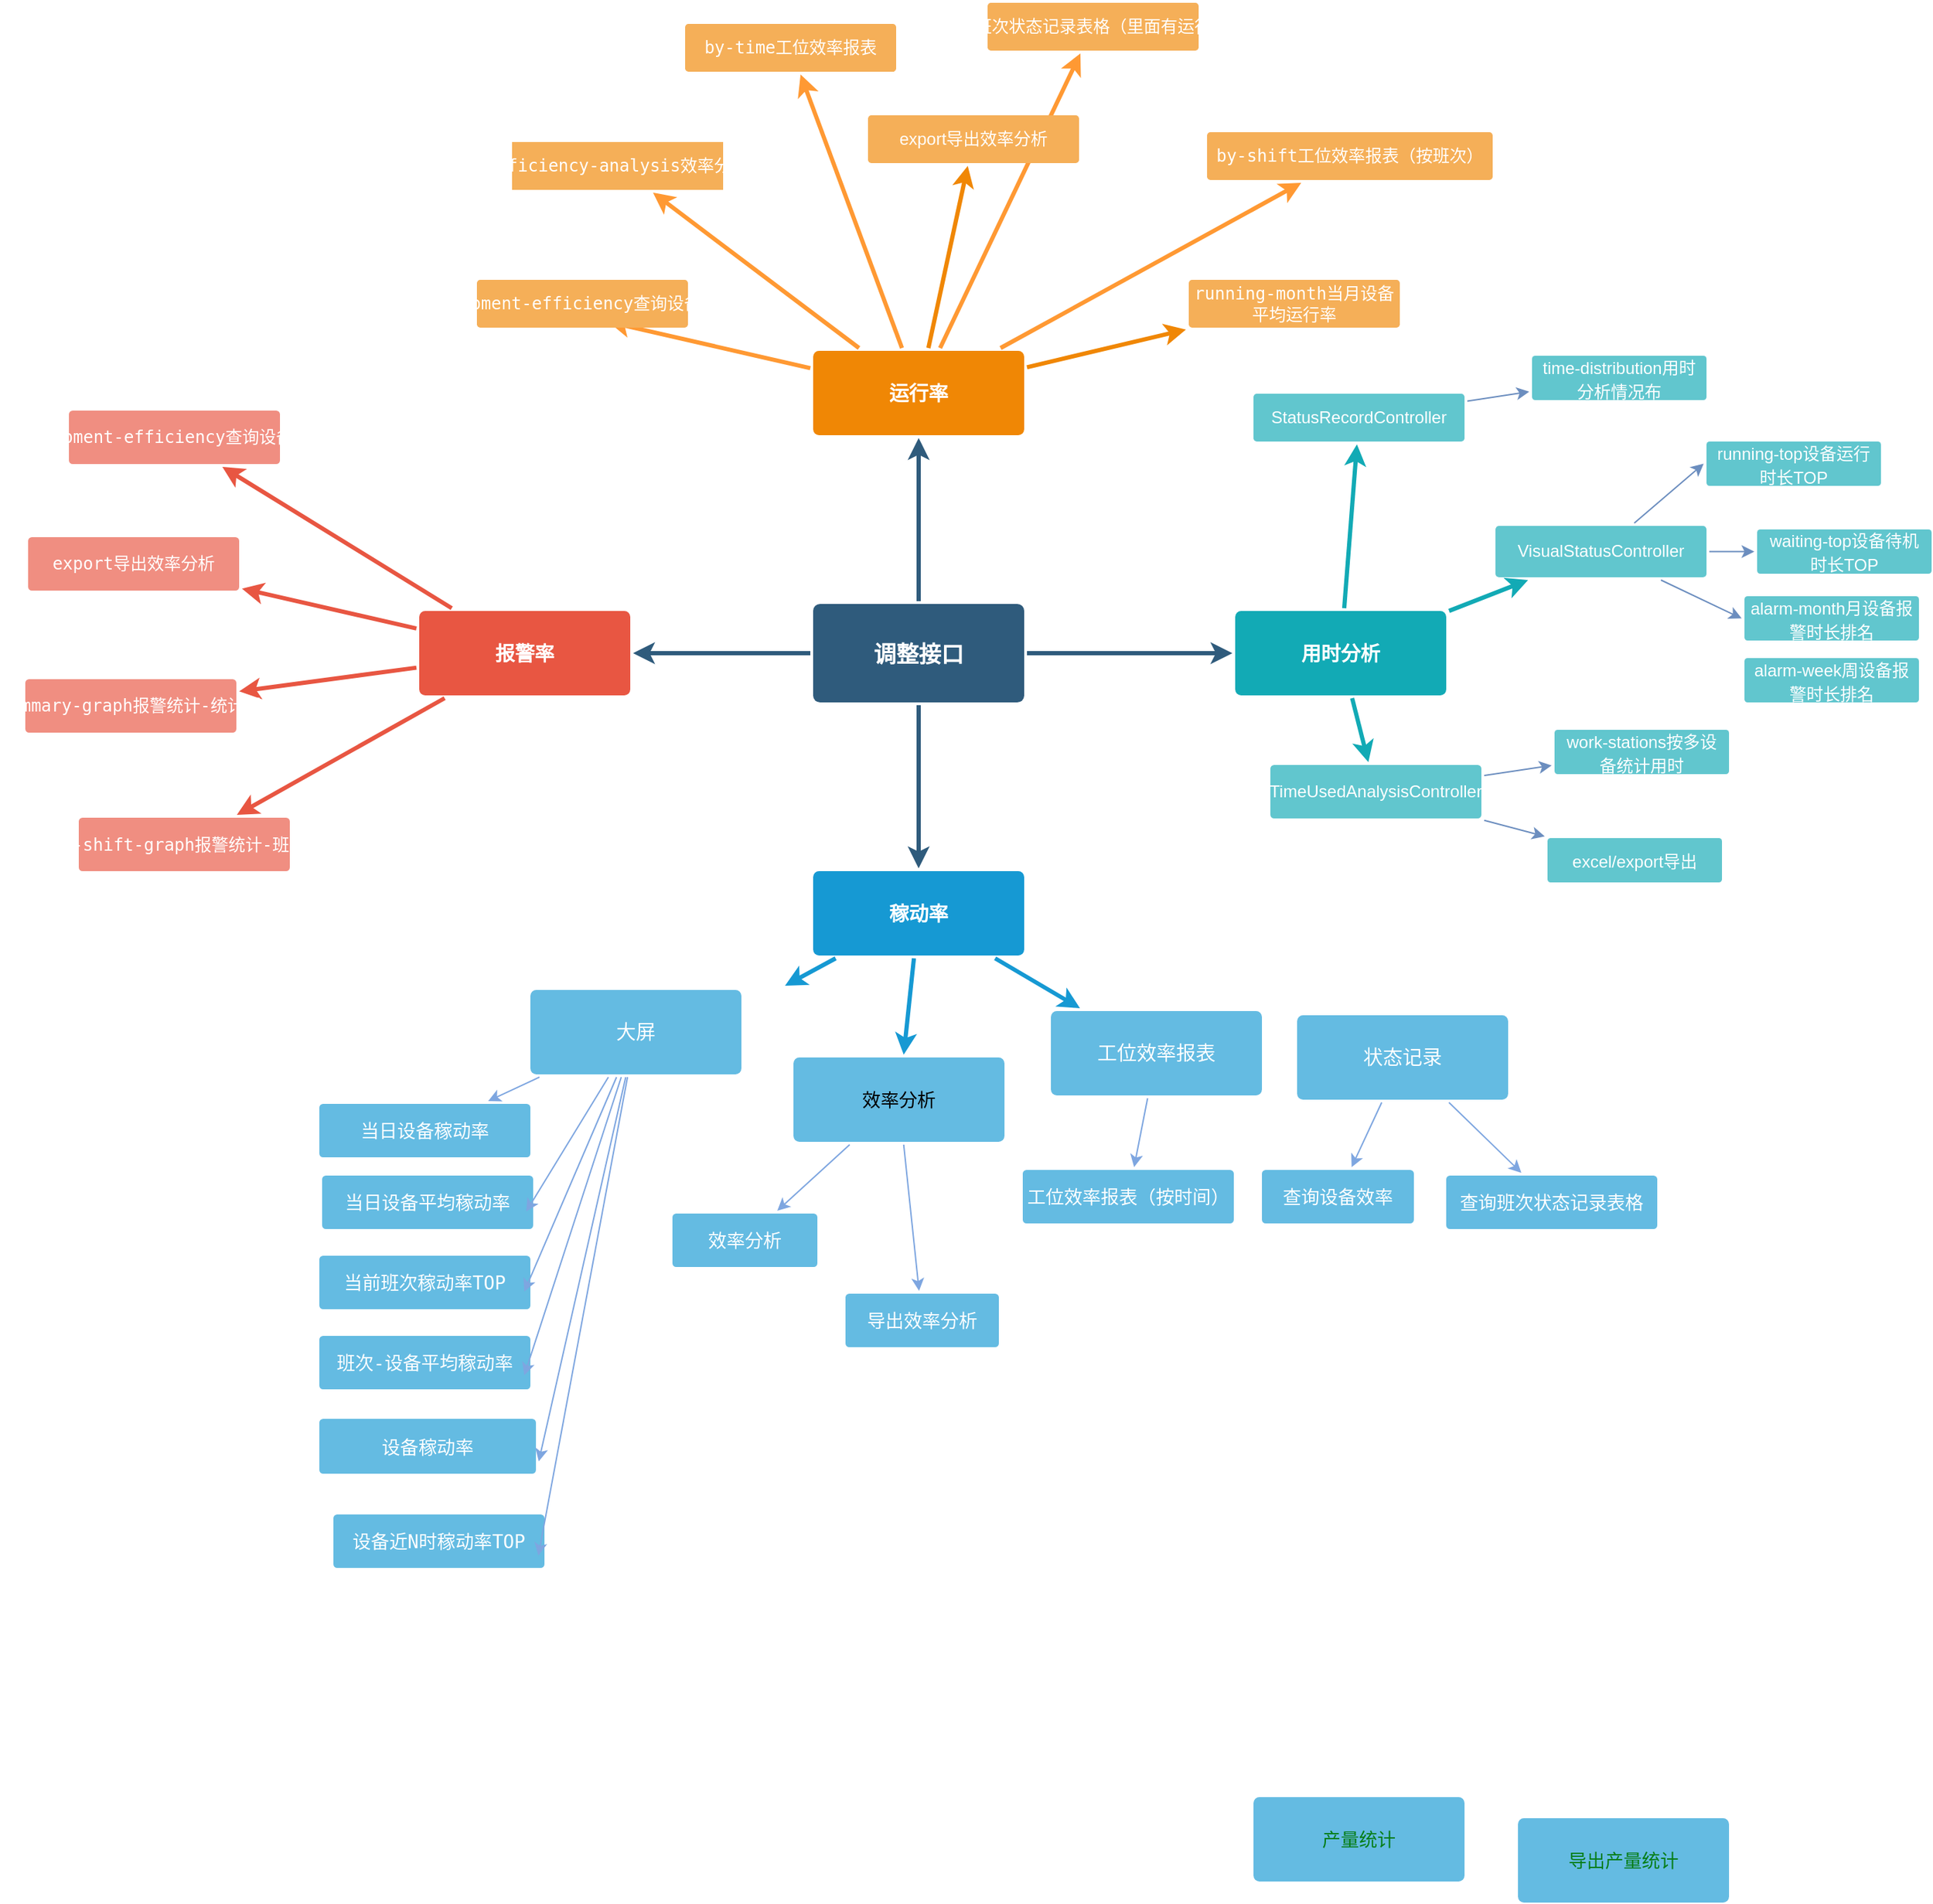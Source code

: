 <mxfile version="20.6.0" type="github">
  <diagram id="6a731a19-8d31-9384-78a2-239565b7b9f0" name="Page-1">
    <mxGraphModel dx="1825" dy="1281" grid="0" gridSize="10" guides="1" tooltips="1" connect="1" arrows="1" fold="1" page="0" pageScale="1" pageWidth="1169" pageHeight="827" background="none" math="0" shadow="0">
      <root>
        <mxCell id="0" />
        <mxCell id="1" parent="0" />
        <mxCell id="1745" value="" style="edgeStyle=none;rounded=0;jumpStyle=none;html=1;shadow=0;labelBackgroundColor=none;startArrow=none;startFill=0;endArrow=classic;endFill=1;jettySize=auto;orthogonalLoop=1;strokeColor=#2F5B7C;strokeWidth=3;fontFamily=Helvetica;fontSize=16;fontColor=#23445D;spacing=5;" parent="1" source="1749" target="1764" edge="1">
          <mxGeometry relative="1" as="geometry" />
        </mxCell>
        <mxCell id="1746" value="" style="edgeStyle=none;rounded=0;jumpStyle=none;html=1;shadow=0;labelBackgroundColor=none;startArrow=none;startFill=0;endArrow=classic;endFill=1;jettySize=auto;orthogonalLoop=1;strokeColor=#2F5B7C;strokeWidth=3;fontFamily=Helvetica;fontSize=16;fontColor=#23445D;spacing=5;" parent="1" source="1749" target="1771" edge="1">
          <mxGeometry relative="1" as="geometry" />
        </mxCell>
        <mxCell id="1747" value="" style="edgeStyle=none;rounded=0;jumpStyle=none;html=1;shadow=0;labelBackgroundColor=none;startArrow=none;startFill=0;endArrow=classic;endFill=1;jettySize=auto;orthogonalLoop=1;strokeColor=#2F5B7C;strokeWidth=3;fontFamily=Helvetica;fontSize=16;fontColor=#23445D;spacing=5;" parent="1" source="1749" target="1760" edge="1">
          <mxGeometry relative="1" as="geometry" />
        </mxCell>
        <mxCell id="1748" value="" style="edgeStyle=none;rounded=0;jumpStyle=none;html=1;shadow=0;labelBackgroundColor=none;startArrow=none;startFill=0;endArrow=classic;endFill=1;jettySize=auto;orthogonalLoop=1;strokeColor=#2F5B7C;strokeWidth=3;fontFamily=Helvetica;fontSize=16;fontColor=#23445D;spacing=5;" parent="1" source="1749" target="1753" edge="1">
          <mxGeometry relative="1" as="geometry" />
        </mxCell>
        <mxCell id="1749" value="调整接口" style="rounded=1;whiteSpace=wrap;html=1;shadow=0;labelBackgroundColor=none;strokeColor=none;strokeWidth=3;fillColor=#2F5B7C;fontFamily=Helvetica;fontSize=16;fontColor=#FFFFFF;align=center;fontStyle=1;spacing=5;arcSize=7;perimeterSpacing=2;" parent="1" vertex="1">
          <mxGeometry x="495" y="380.5" width="150" height="70" as="geometry" />
        </mxCell>
        <mxCell id="1750" value="" style="edgeStyle=none;rounded=1;jumpStyle=none;html=1;shadow=0;labelBackgroundColor=none;startArrow=none;startFill=0;jettySize=auto;orthogonalLoop=1;strokeColor=#E85642;strokeWidth=3;fontFamily=Helvetica;fontSize=14;fontColor=#FFFFFF;spacing=5;fontStyle=1;fillColor=#b0e3e6;" parent="1" source="1753" target="1756" edge="1">
          <mxGeometry relative="1" as="geometry" />
        </mxCell>
        <mxCell id="1751" value="" style="edgeStyle=none;rounded=1;jumpStyle=none;html=1;shadow=0;labelBackgroundColor=none;startArrow=none;startFill=0;jettySize=auto;orthogonalLoop=1;strokeColor=#E85642;strokeWidth=3;fontFamily=Helvetica;fontSize=14;fontColor=#FFFFFF;spacing=5;fontStyle=1;fillColor=#b0e3e6;" parent="1" source="1753" target="1755" edge="1">
          <mxGeometry relative="1" as="geometry" />
        </mxCell>
        <mxCell id="1752" value="" style="edgeStyle=none;rounded=1;jumpStyle=none;html=1;shadow=0;labelBackgroundColor=none;startArrow=none;startFill=0;jettySize=auto;orthogonalLoop=1;strokeColor=#E85642;strokeWidth=3;fontFamily=Helvetica;fontSize=14;fontColor=#FFFFFF;spacing=5;fontStyle=1;fillColor=#b0e3e6;" parent="1" source="1753" target="1754" edge="1">
          <mxGeometry relative="1" as="geometry" />
        </mxCell>
        <mxCell id="jjRvRhtBeI7m9lWVmqTS-1779" style="rounded=0;orthogonalLoop=1;jettySize=auto;html=1;strokeColor=#E85642;strokeWidth=3;" edge="1" parent="1" source="1753" target="bUTzrpnChkKlC1NCgwx--1791">
          <mxGeometry relative="1" as="geometry" />
        </mxCell>
        <mxCell id="1753" value="报警率" style="rounded=1;whiteSpace=wrap;html=1;shadow=0;labelBackgroundColor=none;strokeColor=none;strokeWidth=3;fillColor=#e85642;fontFamily=Helvetica;fontSize=14;fontColor=#FFFFFF;align=center;spacing=5;fontStyle=1;arcSize=7;perimeterSpacing=2;" parent="1" vertex="1">
          <mxGeometry x="215" y="385.5" width="150" height="60" as="geometry" />
        </mxCell>
        <mxCell id="1754" value="&lt;pre style=&quot;font-family: 宋体, monospace; font-size: 12px;&quot;&gt;summary-graph&lt;span style=&quot;font-size: 12px;&quot;&gt;报警统计&lt;/span&gt;&lt;span style=&quot;font-family: &amp;quot;JetBrains Mono&amp;quot;, monospace; font-size: 12px;&quot;&gt;-&lt;/span&gt;&lt;span style=&quot;font-size: 12px;&quot;&gt;统计图&lt;/span&gt;&lt;/pre&gt;" style="rounded=1;whiteSpace=wrap;html=1;shadow=0;labelBackgroundColor=none;strokeColor=none;strokeWidth=3;fillColor=#f08e81;fontFamily=Helvetica;fontSize=12;fontColor=#FFFFFF;align=center;spacing=5;fontStyle=0;arcSize=7;perimeterSpacing=2;" parent="1" vertex="1">
          <mxGeometry x="-65" y="434" width="150" height="38" as="geometry" />
        </mxCell>
        <mxCell id="1755" value="&lt;pre style=&quot;font-family: 宋体, monospace; font-size: 12px;&quot;&gt;export&lt;span style=&quot;font-size: 12px;&quot;&gt;导出效率分析&lt;/span&gt;&lt;/pre&gt;" style="rounded=1;whiteSpace=wrap;html=1;shadow=0;labelBackgroundColor=none;strokeColor=none;strokeWidth=3;fillColor=#f08e81;fontFamily=Helvetica;fontSize=12;fontColor=#FFFFFF;align=center;spacing=5;fontStyle=0;arcSize=7;perimeterSpacing=2;" parent="1" vertex="1">
          <mxGeometry x="-63" y="333" width="150" height="38" as="geometry" />
        </mxCell>
        <mxCell id="1756" value="&lt;pre style=&quot;font-family: 宋体, monospace; font-size: 12px;&quot;&gt;equipment-efficiency&lt;span style=&quot;font-size: 12px;&quot;&gt;查询设备效率&lt;/span&gt;&lt;/pre&gt;" style="rounded=1;whiteSpace=wrap;html=1;shadow=0;labelBackgroundColor=none;strokeColor=none;strokeWidth=3;fillColor=#f08e81;fontFamily=Helvetica;fontSize=12;fontColor=#FFFFFF;align=center;spacing=5;fontStyle=0;arcSize=7;perimeterSpacing=2;" parent="1" vertex="1">
          <mxGeometry x="-34" y="243" width="150" height="38" as="geometry" />
        </mxCell>
        <mxCell id="1757" value="" style="edgeStyle=none;rounded=0;jumpStyle=none;html=1;shadow=0;labelBackgroundColor=none;startArrow=none;startFill=0;endArrow=classic;endFill=1;jettySize=auto;orthogonalLoop=1;strokeColor=#1699D3;strokeWidth=3;fontFamily=Helvetica;fontSize=14;fontColor=#FFFFFF;spacing=5;" parent="1" source="1760" edge="1">
          <mxGeometry relative="1" as="geometry">
            <mxPoint x="475.018" y="652" as="targetPoint" />
          </mxGeometry>
        </mxCell>
        <mxCell id="1758" value="" style="edgeStyle=none;rounded=0;jumpStyle=none;html=1;shadow=0;labelBackgroundColor=none;startArrow=none;startFill=0;endArrow=classic;endFill=1;jettySize=auto;orthogonalLoop=1;strokeColor=#1699D3;strokeWidth=3;fontFamily=Helvetica;fontSize=14;fontColor=#FFFFFF;spacing=5;" parent="1" source="1760" target="1762" edge="1">
          <mxGeometry relative="1" as="geometry" />
        </mxCell>
        <mxCell id="1759" value="" style="edgeStyle=none;rounded=0;jumpStyle=none;html=1;shadow=0;labelBackgroundColor=none;startArrow=none;startFill=0;endArrow=classic;endFill=1;jettySize=auto;orthogonalLoop=1;strokeColor=#1699D3;strokeWidth=3;fontFamily=Helvetica;fontSize=14;fontColor=#FFFFFF;spacing=5;" parent="1" source="1760" target="1761" edge="1">
          <mxGeometry relative="1" as="geometry" />
        </mxCell>
        <mxCell id="1760" value="稼动率" style="rounded=1;whiteSpace=wrap;html=1;shadow=0;labelBackgroundColor=none;strokeColor=none;strokeWidth=3;fillColor=#1699d3;fontFamily=Helvetica;fontSize=14;fontColor=#FFFFFF;align=center;spacing=5;fontStyle=1;arcSize=7;perimeterSpacing=2;" parent="1" vertex="1">
          <mxGeometry x="495" y="570.5" width="150" height="60" as="geometry" />
        </mxCell>
        <mxCell id="jjRvRhtBeI7m9lWVmqTS-1823" style="edgeStyle=none;rounded=0;orthogonalLoop=1;jettySize=auto;html=1;strokeColor=#7EA6E0;strokeWidth=1;fontColor=#FFFFFF;" edge="1" parent="1" source="1761" target="jjRvRhtBeI7m9lWVmqTS-1786">
          <mxGeometry relative="1" as="geometry" />
        </mxCell>
        <mxCell id="1761" value="工位效率报表" style="rounded=1;whiteSpace=wrap;html=1;shadow=0;labelBackgroundColor=none;strokeColor=none;strokeWidth=3;fillColor=#64bbe2;fontFamily=Helvetica;fontSize=14;fontColor=#FFFFFF;align=center;spacing=5;arcSize=7;perimeterSpacing=2;" parent="1" vertex="1">
          <mxGeometry x="664" y="670" width="150" height="60" as="geometry" />
        </mxCell>
        <mxCell id="jjRvRhtBeI7m9lWVmqTS-1821" style="edgeStyle=none;rounded=0;orthogonalLoop=1;jettySize=auto;html=1;strokeColor=#7EA6E0;strokeWidth=1;fontColor=#FFFFFF;" edge="1" parent="1" source="1762" target="jjRvRhtBeI7m9lWVmqTS-1790">
          <mxGeometry relative="1" as="geometry" />
        </mxCell>
        <mxCell id="jjRvRhtBeI7m9lWVmqTS-1822" style="edgeStyle=none;rounded=0;orthogonalLoop=1;jettySize=auto;html=1;strokeColor=#7EA6E0;strokeWidth=1;fontColor=#FFFFFF;" edge="1" parent="1" source="1762" target="jjRvRhtBeI7m9lWVmqTS-1787">
          <mxGeometry relative="1" as="geometry" />
        </mxCell>
        <mxCell id="1762" value="&lt;pre style=&quot;font-family: 宋体, monospace; font-size: 9.8pt;&quot;&gt;&lt;pre style=&quot;color: rgb(8, 8, 8); font-family: &amp;quot;JetBrains Mono&amp;quot;, monospace; font-size: 9.8pt;&quot;&gt;&lt;span style=&quot;color:#000000;&quot;&gt;效率分析&lt;/span&gt;&lt;/pre&gt;&lt;/pre&gt;" style="rounded=1;whiteSpace=wrap;html=1;shadow=0;labelBackgroundColor=none;strokeColor=none;strokeWidth=3;fillColor=#64bbe2;fontFamily=Helvetica;fontSize=14;fontColor=#FFFFFF;align=center;spacing=5;arcSize=7;perimeterSpacing=2;" parent="1" vertex="1">
          <mxGeometry x="481" y="703" width="150" height="60" as="geometry" />
        </mxCell>
        <mxCell id="bUTzrpnChkKlC1NCgwx--1786" style="rounded=0;orthogonalLoop=1;jettySize=auto;html=1;entryX=0.62;entryY=0.84;entryDx=0;entryDy=0;entryPerimeter=0;fontSize=12;fontColor=#FFFFFF;strokeColor=#FF9933;strokeWidth=3;" parent="1" source="1764" target="bUTzrpnChkKlC1NCgwx--1779" edge="1">
          <mxGeometry relative="1" as="geometry" />
        </mxCell>
        <mxCell id="bUTzrpnChkKlC1NCgwx--1787" style="rounded=0;orthogonalLoop=1;jettySize=auto;html=1;fontSize=12;fontColor=#FFFFFF;strokeColor=#FF9933;strokeWidth=3;" parent="1" source="1764" target="bUTzrpnChkKlC1NCgwx--1780" edge="1">
          <mxGeometry relative="1" as="geometry" />
        </mxCell>
        <mxCell id="bUTzrpnChkKlC1NCgwx--1788" style="rounded=0;orthogonalLoop=1;jettySize=auto;html=1;fontSize=12;fontColor=#FFFFFF;strokeColor=#FF9933;strokeWidth=3;" parent="1" source="1764" target="bUTzrpnChkKlC1NCgwx--1781" edge="1">
          <mxGeometry relative="1" as="geometry" />
        </mxCell>
        <mxCell id="bUTzrpnChkKlC1NCgwx--1789" style="rounded=0;orthogonalLoop=1;jettySize=auto;html=1;fontSize=12;fontColor=#FFFFFF;strokeColor=#FF9933;strokeWidth=3;" parent="1" source="1764" target="bUTzrpnChkKlC1NCgwx--1783" edge="1">
          <mxGeometry relative="1" as="geometry" />
        </mxCell>
        <mxCell id="bUTzrpnChkKlC1NCgwx--1790" style="rounded=0;orthogonalLoop=1;jettySize=auto;html=1;fontSize=12;fontColor=#FFFFFF;strokeColor=#FF9933;strokeWidth=3;" parent="1" source="1764" target="bUTzrpnChkKlC1NCgwx--1782" edge="1">
          <mxGeometry relative="1" as="geometry" />
        </mxCell>
        <mxCell id="1764" value="运行率" style="rounded=1;whiteSpace=wrap;html=1;shadow=0;labelBackgroundColor=none;strokeColor=none;strokeWidth=3;fillColor=#F08705;fontFamily=Helvetica;fontSize=14;fontColor=#FFFFFF;align=center;spacing=5;fontStyle=1;arcSize=7;perimeterSpacing=2;" parent="1" vertex="1">
          <mxGeometry x="495" y="200.5" width="150" height="60" as="geometry" />
        </mxCell>
        <mxCell id="1765" value="&lt;span style=&quot;font-family: &amp;quot;JetBrains Mono&amp;quot;, monospace; font-size: 12px;&quot;&gt;running-month&lt;/span&gt;当月设备平均运行率" style="rounded=1;whiteSpace=wrap;html=1;shadow=0;labelBackgroundColor=none;strokeColor=none;strokeWidth=3;fillColor=#f5af58;fontFamily=Helvetica;fontSize=12;fontColor=#FFFFFF;align=center;spacing=5;arcSize=7;perimeterSpacing=2;labelBorderColor=none;" parent="1" vertex="1">
          <mxGeometry x="762" y="150" width="150" height="34" as="geometry" />
        </mxCell>
        <mxCell id="1766" value="" style="edgeStyle=none;rounded=0;jumpStyle=none;html=1;shadow=0;labelBackgroundColor=none;startArrow=none;startFill=0;endArrow=classic;endFill=1;jettySize=auto;orthogonalLoop=1;strokeColor=#F08705;strokeWidth=3;fontFamily=Helvetica;fontSize=14;fontColor=#FFFFFF;spacing=5;" parent="1" source="1764" target="1765" edge="1">
          <mxGeometry relative="1" as="geometry" />
        </mxCell>
        <mxCell id="1767" value="export&lt;span style=&quot;font-family: 宋体, monospace; font-size: 12px;&quot;&gt;导出效率分析&lt;/span&gt;" style="rounded=1;whiteSpace=wrap;html=1;shadow=0;labelBackgroundColor=none;strokeColor=none;strokeWidth=3;fillColor=#f5af58;fontFamily=Helvetica;fontSize=12;fontColor=#FFFFFF;align=center;spacing=5;arcSize=7;perimeterSpacing=2;labelBorderColor=none;" parent="1" vertex="1">
          <mxGeometry x="534" y="33" width="150" height="34" as="geometry" />
        </mxCell>
        <mxCell id="1768" value="" style="edgeStyle=none;rounded=0;jumpStyle=none;html=1;shadow=0;labelBackgroundColor=none;startArrow=none;startFill=0;endArrow=classic;endFill=1;jettySize=auto;orthogonalLoop=1;strokeColor=#F08705;strokeWidth=3;fontFamily=Helvetica;fontSize=14;fontColor=#FFFFFF;spacing=5;" parent="1" source="1764" target="1767" edge="1">
          <mxGeometry relative="1" as="geometry" />
        </mxCell>
        <mxCell id="t-KyJ7h5bOdyanI_cE8x-1805" style="edgeStyle=none;rounded=1;orthogonalLoop=1;jettySize=auto;html=1;fontSize=12;strokeColor=#12AAB5;strokeWidth=3;" parent="1" source="1771" target="1772" edge="1">
          <mxGeometry relative="1" as="geometry" />
        </mxCell>
        <mxCell id="t-KyJ7h5bOdyanI_cE8x-1806" style="edgeStyle=none;rounded=1;orthogonalLoop=1;jettySize=auto;html=1;strokeColor=#12AAB5;strokeWidth=3;fontSize=12;" parent="1" source="1771" target="t-KyJ7h5bOdyanI_cE8x-1794" edge="1">
          <mxGeometry relative="1" as="geometry" />
        </mxCell>
        <mxCell id="1771" value="用时分析" style="rounded=1;whiteSpace=wrap;html=1;shadow=0;labelBackgroundColor=none;strokeColor=none;strokeWidth=3;fillColor=#12aab5;fontFamily=Helvetica;fontSize=14;fontColor=#FFFFFF;align=center;spacing=5;fontStyle=1;arcSize=7;perimeterSpacing=2;" parent="1" vertex="1">
          <mxGeometry x="795" y="385.5" width="150" height="60" as="geometry" />
        </mxCell>
        <mxCell id="t-KyJ7h5bOdyanI_cE8x-1801" style="edgeStyle=none;rounded=0;orthogonalLoop=1;jettySize=auto;html=1;entryX=0;entryY=0.5;entryDx=0;entryDy=0;fontSize=12;fillColor=#dae8fc;strokeColor=#6c8ebf;" parent="1" source="1772" target="t-KyJ7h5bOdyanI_cE8x-1786" edge="1">
          <mxGeometry relative="1" as="geometry" />
        </mxCell>
        <mxCell id="t-KyJ7h5bOdyanI_cE8x-1802" style="edgeStyle=none;rounded=0;orthogonalLoop=1;jettySize=auto;html=1;entryX=0;entryY=0.5;entryDx=0;entryDy=0;fontSize=12;fillColor=#dae8fc;strokeColor=#6c8ebf;" parent="1" source="1772" target="t-KyJ7h5bOdyanI_cE8x-1789" edge="1">
          <mxGeometry relative="1" as="geometry" />
        </mxCell>
        <mxCell id="t-KyJ7h5bOdyanI_cE8x-1803" style="edgeStyle=none;rounded=0;orthogonalLoop=1;jettySize=auto;html=1;entryX=0;entryY=0.5;entryDx=0;entryDy=0;fontSize=12;fillColor=#dae8fc;strokeColor=#6c8ebf;" parent="1" source="1772" target="t-KyJ7h5bOdyanI_cE8x-1790" edge="1">
          <mxGeometry relative="1" as="geometry" />
        </mxCell>
        <mxCell id="1772" value="VisualStatusController" style="rounded=1;whiteSpace=wrap;html=1;shadow=0;labelBackgroundColor=none;strokeColor=none;strokeWidth=3;fillColor=#61c6ce;fontFamily=Helvetica;fontSize=12;fontColor=#FFFFFF;align=center;spacing=5;fontStyle=0;arcSize=7;perimeterSpacing=2;" parent="1" vertex="1">
          <mxGeometry x="980" y="325" width="150" height="36.5" as="geometry" />
        </mxCell>
        <mxCell id="t-KyJ7h5bOdyanI_cE8x-1798" style="rounded=0;orthogonalLoop=1;jettySize=auto;html=1;fontSize=12;fillColor=#dae8fc;strokeColor=#6c8ebf;" parent="1" source="1778" target="t-KyJ7h5bOdyanI_cE8x-1779" edge="1">
          <mxGeometry relative="1" as="geometry" />
        </mxCell>
        <mxCell id="1778" value="StatusRecordController" style="rounded=1;whiteSpace=wrap;html=1;shadow=0;labelBackgroundColor=none;strokeColor=none;strokeWidth=3;fillColor=#61c6ce;fontFamily=Helvetica;fontSize=12;fontColor=#FFFFFF;align=center;spacing=5;fontStyle=0;arcSize=7;perimeterSpacing=2;" parent="1" vertex="1">
          <mxGeometry x="808" y="231" width="150" height="34" as="geometry" />
        </mxCell>
        <mxCell id="1779" value="" style="edgeStyle=none;rounded=1;jumpStyle=none;html=1;shadow=0;labelBackgroundColor=none;startArrow=none;startFill=0;jettySize=auto;orthogonalLoop=1;strokeColor=#12AAB5;strokeWidth=3;fontFamily=Helvetica;fontSize=14;fontColor=#FFFFFF;spacing=5;fontStyle=1;fillColor=#b0e3e6;" parent="1" source="1771" target="1778" edge="1">
          <mxGeometry relative="1" as="geometry" />
        </mxCell>
        <mxCell id="t-KyJ7h5bOdyanI_cE8x-1779" value="&lt;font style=&quot;font-size: 12px;&quot;&gt;time-distribution用时分析情况布&lt;/font&gt;" style="rounded=1;whiteSpace=wrap;html=1;shadow=0;labelBackgroundColor=none;strokeColor=none;strokeWidth=3;fillColor=#61c6ce;fontFamily=Helvetica;fontSize=14;fontColor=#FFFFFF;align=center;spacing=5;fontStyle=0;arcSize=7;perimeterSpacing=2;" parent="1" vertex="1">
          <mxGeometry x="1006" y="204" width="124" height="31.5" as="geometry" />
        </mxCell>
        <mxCell id="t-KyJ7h5bOdyanI_cE8x-1786" value="&lt;span style=&quot;font-size: 12px;&quot;&gt;running-top设备运行时长TOP&lt;/span&gt;" style="rounded=1;whiteSpace=wrap;html=1;shadow=0;labelBackgroundColor=none;strokeColor=none;strokeWidth=3;fillColor=#61c6ce;fontFamily=Helvetica;fontSize=14;fontColor=#FFFFFF;align=center;spacing=5;fontStyle=0;arcSize=7;perimeterSpacing=2;" parent="1" vertex="1">
          <mxGeometry x="1130" y="265" width="124" height="31.5" as="geometry" />
        </mxCell>
        <mxCell id="t-KyJ7h5bOdyanI_cE8x-1789" value="&lt;span style=&quot;font-size: 12px;&quot;&gt;waiting-top设备待机时长TOP&lt;/span&gt;" style="rounded=1;whiteSpace=wrap;html=1;shadow=0;labelBackgroundColor=none;strokeColor=none;strokeWidth=3;fillColor=#61c6ce;fontFamily=Helvetica;fontSize=14;fontColor=#FFFFFF;align=center;spacing=5;fontStyle=0;arcSize=7;perimeterSpacing=2;" parent="1" vertex="1">
          <mxGeometry x="1166" y="327.5" width="124" height="31.5" as="geometry" />
        </mxCell>
        <mxCell id="t-KyJ7h5bOdyanI_cE8x-1790" value="&lt;span style=&quot;font-size: 12px;&quot;&gt;alarm-month月设备报警时长排名&lt;/span&gt;" style="rounded=1;whiteSpace=wrap;html=1;shadow=0;labelBackgroundColor=none;strokeColor=none;strokeWidth=3;fillColor=#61c6ce;fontFamily=Helvetica;fontSize=14;fontColor=#FFFFFF;align=center;spacing=5;fontStyle=0;arcSize=7;perimeterSpacing=2;" parent="1" vertex="1">
          <mxGeometry x="1157" y="375" width="124" height="31.5" as="geometry" />
        </mxCell>
        <mxCell id="t-KyJ7h5bOdyanI_cE8x-1793" value="&lt;span style=&quot;font-size: 12px;&quot;&gt;work-stations按多设备统计用时&lt;/span&gt;" style="rounded=1;whiteSpace=wrap;html=1;shadow=0;labelBackgroundColor=none;strokeColor=none;strokeWidth=3;fillColor=#61c6ce;fontFamily=Helvetica;fontSize=14;fontColor=#FFFFFF;align=center;spacing=5;fontStyle=0;arcSize=7;perimeterSpacing=2;" parent="1" vertex="1">
          <mxGeometry x="1022" y="470" width="124" height="31.5" as="geometry" />
        </mxCell>
        <mxCell id="t-KyJ7h5bOdyanI_cE8x-1807" style="edgeStyle=none;rounded=1;orthogonalLoop=1;jettySize=auto;html=1;strokeColor=#6c8ebf;strokeWidth=1;fontSize=12;fillColor=#dae8fc;" parent="1" source="t-KyJ7h5bOdyanI_cE8x-1794" target="t-KyJ7h5bOdyanI_cE8x-1793" edge="1">
          <mxGeometry relative="1" as="geometry" />
        </mxCell>
        <mxCell id="t-KyJ7h5bOdyanI_cE8x-1808" style="edgeStyle=none;rounded=1;orthogonalLoop=1;jettySize=auto;html=1;strokeColor=#6c8ebf;strokeWidth=1;fontSize=12;fillColor=#dae8fc;" parent="1" source="t-KyJ7h5bOdyanI_cE8x-1794" target="t-KyJ7h5bOdyanI_cE8x-1795" edge="1">
          <mxGeometry relative="1" as="geometry" />
        </mxCell>
        <mxCell id="t-KyJ7h5bOdyanI_cE8x-1794" value="TimeUsedAnalysisController" style="rounded=1;whiteSpace=wrap;html=1;shadow=0;labelBackgroundColor=none;strokeColor=none;strokeWidth=3;fillColor=#61c6ce;fontFamily=Helvetica;fontSize=12;fontColor=#FFFFFF;align=center;spacing=5;fontStyle=0;arcSize=7;perimeterSpacing=2;" parent="1" vertex="1">
          <mxGeometry x="820" y="495" width="150" height="38" as="geometry" />
        </mxCell>
        <mxCell id="t-KyJ7h5bOdyanI_cE8x-1795" value="&lt;span style=&quot;font-size: 12px;&quot;&gt;excel/export导出&lt;/span&gt;" style="rounded=1;whiteSpace=wrap;html=1;shadow=0;labelBackgroundColor=none;strokeColor=none;strokeWidth=3;fillColor=#61c6ce;fontFamily=Helvetica;fontSize=14;fontColor=#FFFFFF;align=center;spacing=5;fontStyle=0;arcSize=7;perimeterSpacing=2;" parent="1" vertex="1">
          <mxGeometry x="1017" y="547" width="124" height="31.5" as="geometry" />
        </mxCell>
        <mxCell id="bUTzrpnChkKlC1NCgwx--1779" value="&lt;pre style=&quot;font-family: &amp;quot;JetBrains Mono&amp;quot;, monospace; font-size: 12px;&quot;&gt;&lt;span style=&quot;font-size: 12px;&quot;&gt;equipment-efficiency&lt;/span&gt;查询设备效率&lt;/pre&gt;" style="rounded=1;whiteSpace=wrap;html=1;shadow=0;labelBackgroundColor=none;strokeColor=none;strokeWidth=3;fillColor=#f5af58;fontFamily=Helvetica;fontSize=12;fontColor=#FFFFFF;align=center;spacing=5;arcSize=7;perimeterSpacing=2;labelBorderColor=none;" parent="1" vertex="1">
          <mxGeometry x="256" y="150" width="150" height="34" as="geometry" />
        </mxCell>
        <mxCell id="bUTzrpnChkKlC1NCgwx--1780" value="&lt;pre style=&quot;font-family: &amp;quot;JetBrains Mono&amp;quot;, monospace; font-size: 12px;&quot;&gt;&lt;pre style=&quot;font-family: &amp;quot;JetBrains Mono&amp;quot;, monospace; font-size: 12px;&quot;&gt;&lt;span style=&quot;font-size: 12px;&quot;&gt;efficiency-analysis效率分析&lt;/span&gt;&lt;/pre&gt;&lt;/pre&gt;" style="rounded=1;whiteSpace=wrap;html=1;shadow=0;labelBackgroundColor=none;strokeColor=none;strokeWidth=3;fillColor=#f5af58;fontFamily=Helvetica;fontSize=12;fontColor=#FFFFFF;align=center;spacing=5;arcSize=0;perimeterSpacing=2;labelBorderColor=none;" parent="1" vertex="1">
          <mxGeometry x="281" y="52" width="150" height="34" as="geometry" />
        </mxCell>
        <mxCell id="bUTzrpnChkKlC1NCgwx--1781" value="&lt;span style=&quot;font-family: &amp;quot;JetBrains Mono&amp;quot;, monospace; font-size: 12px;&quot;&gt;by-time&lt;/span&gt;工位效率报表" style="rounded=1;whiteSpace=wrap;html=1;shadow=0;labelBackgroundColor=none;strokeColor=none;strokeWidth=3;fillColor=#f5af58;fontFamily=Helvetica;fontSize=12;fontColor=#FFFFFF;align=center;spacing=5;arcSize=7;perimeterSpacing=2;labelBorderColor=none;" parent="1" vertex="1">
          <mxGeometry x="404" y="-32" width="150" height="34" as="geometry" />
        </mxCell>
        <mxCell id="bUTzrpnChkKlC1NCgwx--1782" value="&lt;pre style=&quot;font-family: 宋体, monospace; font-size: 12px;&quot;&gt;&lt;span style=&quot;font-size: 12px;&quot;&gt;by-shift工位效率报表（按班次）&lt;/span&gt;&lt;/pre&gt;" style="rounded=1;whiteSpace=wrap;html=1;shadow=0;labelBackgroundColor=none;strokeColor=none;strokeWidth=3;fillColor=#f5af58;fontFamily=Helvetica;fontSize=12;fontColor=#FFFFFF;align=center;spacing=5;arcSize=7;perimeterSpacing=2;labelBorderColor=none;" parent="1" vertex="1">
          <mxGeometry x="775" y="45" width="203" height="34" as="geometry" />
        </mxCell>
        <mxCell id="bUTzrpnChkKlC1NCgwx--1783" value="&lt;pre style=&quot;font-family: 宋体, monospace; font-size: 12px;&quot;&gt;&lt;pre style=&quot;font-family: 宋体, monospace; font-size: 12px;&quot;&gt;&lt;span style=&quot;font-size: 12px;&quot;&gt;查询班次状态记录表格（里面有运行率）&lt;/span&gt;&lt;/pre&gt;&lt;/pre&gt;" style="rounded=1;whiteSpace=wrap;html=1;shadow=0;labelBackgroundColor=none;strokeColor=none;strokeWidth=3;fillColor=#f5af58;fontFamily=Helvetica;fontSize=12;fontColor=#FFFFFF;align=center;spacing=5;arcSize=7;perimeterSpacing=2;labelBorderColor=none;" parent="1" vertex="1">
          <mxGeometry x="619" y="-47" width="150" height="34" as="geometry" />
        </mxCell>
        <mxCell id="bUTzrpnChkKlC1NCgwx--1784" value="&lt;span style=&quot;font-size: 12px;&quot;&gt;alarm-week周设备报警时长排名&lt;/span&gt;" style="rounded=1;whiteSpace=wrap;html=1;shadow=0;labelBackgroundColor=none;strokeColor=none;strokeWidth=3;fillColor=#61c6ce;fontFamily=Helvetica;fontSize=14;fontColor=#FFFFFF;align=center;spacing=5;fontStyle=0;arcSize=7;perimeterSpacing=2;" parent="1" vertex="1">
          <mxGeometry x="1157" y="419" width="124" height="31.5" as="geometry" />
        </mxCell>
        <mxCell id="bUTzrpnChkKlC1NCgwx--1791" value="&lt;pre style=&quot;font-family: 宋体, monospace; font-size: 12px;&quot;&gt;&lt;pre style=&quot;font-family: 宋体, monospace; font-size: 12px;&quot;&gt;summary-shift-graph&lt;span style=&quot;font-size: 12px;&quot;&gt;报警统计&lt;/span&gt;&lt;span style=&quot;font-family: &amp;quot;JetBrains Mono&amp;quot;, monospace; font-size: 12px;&quot;&gt;-&lt;/span&gt;&lt;span style=&quot;font-size: 12px;&quot;&gt;班次&lt;/span&gt;&lt;span style=&quot;font-family: &amp;quot;JetBrains Mono&amp;quot;, monospace; font-size: 12px;&quot;&gt;-&lt;/span&gt;&lt;span style=&quot;font-size: 12px;&quot;&gt;统计图&lt;/span&gt;&lt;/pre&gt;&lt;/pre&gt;" style="rounded=1;whiteSpace=wrap;html=1;shadow=0;labelBackgroundColor=none;strokeColor=none;strokeWidth=3;fillColor=#f08e81;fontFamily=Helvetica;fontSize=12;fontColor=#FFFFFF;align=center;spacing=5;fontStyle=0;arcSize=7;perimeterSpacing=2;" parent="1" vertex="1">
          <mxGeometry x="-27" y="532.5" width="150" height="38" as="geometry" />
        </mxCell>
        <mxCell id="jjRvRhtBeI7m9lWVmqTS-1780" value="&lt;pre style=&quot;font-family: 宋体, monospace; font-size: 9.8pt;&quot;&gt;&lt;span style=&quot;&quot;&gt;设备稼动率&lt;/span&gt;&lt;/pre&gt;" style="rounded=1;whiteSpace=wrap;html=1;shadow=0;labelBackgroundColor=none;strokeColor=none;strokeWidth=3;fillColor=#64bbe2;fontFamily=Helvetica;fontSize=14;fontColor=#FFFFFF;align=center;spacing=5;arcSize=7;perimeterSpacing=2;" vertex="1" parent="1">
          <mxGeometry x="144" y="960" width="153.95" height="39" as="geometry" />
        </mxCell>
        <mxCell id="jjRvRhtBeI7m9lWVmqTS-1782" value="&lt;pre style=&quot;font-family: 宋体, monospace; font-size: 9.8pt;&quot;&gt;&lt;pre style=&quot;font-family: 宋体, monospace; font-size: 9.8pt;&quot;&gt;&lt;span style=&quot;&quot;&gt;查询班次状态记录表格&lt;/span&gt;&lt;/pre&gt;&lt;/pre&gt;" style="rounded=1;whiteSpace=wrap;html=1;shadow=0;labelBackgroundColor=none;strokeColor=none;strokeWidth=3;fillColor=#64bbe2;fontFamily=Helvetica;fontSize=14;fontColor=#FFFFFF;align=center;spacing=5;arcSize=7;perimeterSpacing=2;" vertex="1" parent="1">
          <mxGeometry x="945" y="787" width="150" height="38" as="geometry" />
        </mxCell>
        <mxCell id="jjRvRhtBeI7m9lWVmqTS-1785" value="&lt;pre style=&quot;font-family: 宋体, monospace; font-size: 9.8pt;&quot;&gt;&lt;pre style=&quot;font-family: 宋体, monospace; font-size: 9.8pt;&quot;&gt;&lt;span style=&quot;&quot;&gt;查询设备效率&lt;/span&gt;&lt;/pre&gt;&lt;/pre&gt;" style="rounded=1;whiteSpace=wrap;html=1;shadow=0;labelBackgroundColor=none;strokeColor=none;strokeWidth=3;fillColor=#64bbe2;fontFamily=Helvetica;fontSize=14;fontColor=#FFFFFF;align=center;spacing=5;arcSize=7;perimeterSpacing=2;" vertex="1" parent="1">
          <mxGeometry x="814" y="783" width="108" height="38" as="geometry" />
        </mxCell>
        <mxCell id="jjRvRhtBeI7m9lWVmqTS-1786" value="&lt;pre style=&quot;font-family: 宋体, monospace; font-size: 9.8pt;&quot;&gt;&lt;pre style=&quot;font-family: 宋体, monospace; font-size: 9.8pt;&quot;&gt;&lt;span style=&quot;&quot;&gt;工位效率报表（按时间）&lt;/span&gt;&lt;/pre&gt;&lt;/pre&gt;" style="rounded=1;whiteSpace=wrap;html=1;shadow=0;labelBackgroundColor=none;strokeColor=none;strokeWidth=3;fillColor=#64bbe2;fontFamily=Helvetica;fontSize=14;fontColor=#FFFFFF;align=center;spacing=5;arcSize=7;perimeterSpacing=2;" vertex="1" parent="1">
          <mxGeometry x="644" y="783" width="150" height="38" as="geometry" />
        </mxCell>
        <mxCell id="jjRvRhtBeI7m9lWVmqTS-1787" value="&lt;pre style=&quot;font-family: 宋体, monospace; font-size: 9.8pt;&quot;&gt;&lt;pre style=&quot;font-family: 宋体, monospace; font-size: 9.8pt;&quot;&gt;&lt;span style=&quot;&quot;&gt;导出效率分析&lt;/span&gt;&lt;/pre&gt;&lt;/pre&gt;" style="rounded=1;whiteSpace=wrap;html=1;shadow=0;labelBackgroundColor=none;strokeColor=none;strokeWidth=3;fillColor=#64bbe2;fontFamily=Helvetica;fontSize=14;fontColor=#FFFFFF;align=center;spacing=5;arcSize=7;perimeterSpacing=2;" vertex="1" parent="1">
          <mxGeometry x="518" y="871" width="109" height="38" as="geometry" />
        </mxCell>
        <mxCell id="jjRvRhtBeI7m9lWVmqTS-1788" value="&lt;pre style=&quot;font-family: 宋体, monospace; font-size: 9.8pt;&quot;&gt;&lt;pre style=&quot;font-family: 宋体, monospace; font-size: 9.8pt;&quot;&gt;&lt;span style=&quot;&quot;&gt;设备近&lt;/span&gt;&lt;span style=&quot;font-family: &amp;quot;JetBrains Mono&amp;quot;, monospace;&quot;&gt;N&lt;/span&gt;&lt;span style=&quot;&quot;&gt;时稼动率&lt;/span&gt;&lt;span style=&quot;font-family: &amp;quot;JetBrains Mono&amp;quot;, monospace;&quot;&gt;TOP&lt;/span&gt;&lt;/pre&gt;&lt;/pre&gt;" style="rounded=1;whiteSpace=wrap;html=1;shadow=0;labelBackgroundColor=none;strokeColor=none;strokeWidth=3;fillColor=#64bbe2;fontFamily=Helvetica;fontSize=14;fontColor=#FFFFFF;align=center;spacing=5;arcSize=7;perimeterSpacing=2;" vertex="1" parent="1">
          <mxGeometry x="154" y="1028" width="150" height="38" as="geometry" />
        </mxCell>
        <mxCell id="jjRvRhtBeI7m9lWVmqTS-1789" value="&lt;pre style=&quot;font-family: 宋体, monospace; font-size: 9.8pt;&quot;&gt;&lt;pre style=&quot;font-family: 宋体, monospace; font-size: 9.8pt;&quot;&gt;&lt;span style=&quot;&quot;&gt;当日设备平均稼动率&lt;/span&gt;&lt;/pre&gt;&lt;/pre&gt;" style="rounded=1;whiteSpace=wrap;html=1;shadow=0;labelBackgroundColor=none;strokeColor=none;strokeWidth=3;fillColor=#64bbe2;fontFamily=Helvetica;fontSize=14;fontColor=#FFFFFF;align=center;spacing=5;arcSize=7;perimeterSpacing=2;" vertex="1" parent="1">
          <mxGeometry x="145.97" y="787" width="150" height="38" as="geometry" />
        </mxCell>
        <mxCell id="jjRvRhtBeI7m9lWVmqTS-1790" value="&lt;pre style=&quot;font-family: 宋体, monospace; font-size: 9.8pt;&quot;&gt;&lt;pre style=&quot;font-family: 宋体, monospace; font-size: 9.8pt;&quot;&gt;&lt;span style=&quot;&quot;&gt;效率分析&lt;/span&gt;&lt;/pre&gt;&lt;/pre&gt;" style="rounded=1;whiteSpace=wrap;html=1;shadow=0;labelBackgroundColor=none;strokeColor=none;strokeWidth=3;fillColor=#64bbe2;fontFamily=Helvetica;fontSize=14;fontColor=#FFFFFF;align=center;spacing=5;arcSize=7;perimeterSpacing=2;" vertex="1" parent="1">
          <mxGeometry x="395" y="814" width="103" height="38" as="geometry" />
        </mxCell>
        <mxCell id="jjRvRhtBeI7m9lWVmqTS-1791" value="&lt;pre style=&quot;font-family: 宋体, monospace; font-size: 9.8pt;&quot;&gt;&lt;pre style=&quot;font-family: 宋体, monospace; font-size: 9.8pt;&quot;&gt;&lt;span style=&quot;&quot;&gt;班次&lt;/span&gt;&lt;span style=&quot;font-family: &amp;quot;JetBrains Mono&amp;quot;, monospace;&quot;&gt;-&lt;/span&gt;&lt;span style=&quot;&quot;&gt;设备平均稼动率&lt;/span&gt;&lt;/pre&gt;&lt;/pre&gt;" style="rounded=1;whiteSpace=wrap;html=1;shadow=0;labelBackgroundColor=none;strokeColor=none;strokeWidth=3;fillColor=#64bbe2;fontFamily=Helvetica;fontSize=14;fontColor=#FFFFFF;align=center;spacing=5;arcSize=7;perimeterSpacing=2;" vertex="1" parent="1">
          <mxGeometry x="144" y="901" width="150" height="38" as="geometry" />
        </mxCell>
        <mxCell id="jjRvRhtBeI7m9lWVmqTS-1792" value="&lt;pre style=&quot;font-family: 宋体, monospace; font-size: 9.8pt;&quot;&gt;&lt;pre style=&quot;font-family: 宋体, monospace; font-size: 9.8pt;&quot;&gt;&lt;span style=&quot;&quot;&gt;当前班次稼动率&lt;/span&gt;&lt;span style=&quot;font-family: &amp;quot;JetBrains Mono&amp;quot;, monospace;&quot;&gt;TOP&lt;/span&gt;&lt;/pre&gt;&lt;/pre&gt;" style="rounded=1;whiteSpace=wrap;html=1;shadow=0;labelBackgroundColor=none;strokeColor=none;strokeWidth=3;fillColor=#64bbe2;fontFamily=Helvetica;fontSize=14;fontColor=#FFFFFF;align=center;spacing=5;arcSize=7;perimeterSpacing=2;" vertex="1" parent="1">
          <mxGeometry x="144" y="844" width="150" height="38" as="geometry" />
        </mxCell>
        <mxCell id="jjRvRhtBeI7m9lWVmqTS-1793" value="&lt;pre style=&quot;color: rgb(8, 8, 8); font-family: 宋体, monospace; font-size: 9.8pt;&quot;&gt;&lt;pre style=&quot;font-family: 宋体, monospace; font-size: 9.8pt;&quot;&gt;&lt;span style=&quot;color:#067d17;&quot;&gt;产量统计&lt;/span&gt;&lt;/pre&gt;&lt;/pre&gt;" style="rounded=1;whiteSpace=wrap;html=1;shadow=0;labelBackgroundColor=none;strokeColor=none;strokeWidth=3;fillColor=#64bbe2;fontFamily=Helvetica;fontSize=14;fontColor=#FFFFFF;align=center;spacing=5;arcSize=7;perimeterSpacing=2;" vertex="1" parent="1">
          <mxGeometry x="808" y="1229" width="150" height="60" as="geometry" />
        </mxCell>
        <mxCell id="jjRvRhtBeI7m9lWVmqTS-1794" value="&lt;pre style=&quot;font-family: 宋体, monospace; font-size: 9.8pt;&quot;&gt;&lt;pre style=&quot;font-family: 宋体, monospace; font-size: 9.8pt;&quot;&gt;&lt;span style=&quot;&quot;&gt;当日设备稼动率&lt;/span&gt;&lt;/pre&gt;&lt;/pre&gt;" style="rounded=1;whiteSpace=wrap;html=1;shadow=0;labelBackgroundColor=none;strokeColor=none;strokeWidth=3;fillColor=#64bbe2;fontFamily=Helvetica;fontSize=14;fontColor=#FFFFFF;align=center;spacing=5;arcSize=7;perimeterSpacing=2;" vertex="1" parent="1">
          <mxGeometry x="144" y="736" width="150" height="38" as="geometry" />
        </mxCell>
        <mxCell id="jjRvRhtBeI7m9lWVmqTS-1797" value="&lt;pre style=&quot;color: rgb(8, 8, 8); font-family: 宋体, monospace; font-size: 9.8pt;&quot;&gt;&lt;pre style=&quot;font-family: 宋体, monospace; font-size: 9.8pt;&quot;&gt;&lt;span style=&quot;color:#067d17;&quot;&gt;导出产量统计&lt;/span&gt;&lt;/pre&gt;&lt;/pre&gt;" style="rounded=1;whiteSpace=wrap;html=1;shadow=0;labelBackgroundColor=none;strokeColor=none;strokeWidth=3;fillColor=#64bbe2;fontFamily=Helvetica;fontSize=14;fontColor=#FFFFFF;align=center;spacing=5;arcSize=7;perimeterSpacing=2;" vertex="1" parent="1">
          <mxGeometry x="996" y="1244" width="150" height="60" as="geometry" />
        </mxCell>
        <mxCell id="jjRvRhtBeI7m9lWVmqTS-1813" style="rounded=0;orthogonalLoop=1;jettySize=auto;html=1;strokeColor=#7EA6E0;strokeWidth=1;fontColor=#FFFFFF;" edge="1" parent="1" source="jjRvRhtBeI7m9lWVmqTS-1799" target="jjRvRhtBeI7m9lWVmqTS-1794">
          <mxGeometry relative="1" as="geometry" />
        </mxCell>
        <mxCell id="jjRvRhtBeI7m9lWVmqTS-1815" style="edgeStyle=none;rounded=0;orthogonalLoop=1;jettySize=auto;html=1;entryX=0.955;entryY=0.656;entryDx=0;entryDy=0;entryPerimeter=0;strokeColor=#7EA6E0;strokeWidth=1;fontColor=#FFFFFF;" edge="1" parent="1" source="jjRvRhtBeI7m9lWVmqTS-1799" target="jjRvRhtBeI7m9lWVmqTS-1789">
          <mxGeometry relative="1" as="geometry" />
        </mxCell>
        <mxCell id="jjRvRhtBeI7m9lWVmqTS-1816" style="edgeStyle=none;rounded=0;orthogonalLoop=1;jettySize=auto;html=1;entryX=0.959;entryY=0.656;entryDx=0;entryDy=0;entryPerimeter=0;strokeColor=#7EA6E0;strokeWidth=1;fontColor=#FFFFFF;" edge="1" parent="1" source="jjRvRhtBeI7m9lWVmqTS-1799" target="jjRvRhtBeI7m9lWVmqTS-1792">
          <mxGeometry relative="1" as="geometry" />
        </mxCell>
        <mxCell id="jjRvRhtBeI7m9lWVmqTS-1817" style="edgeStyle=none;rounded=0;orthogonalLoop=1;jettySize=auto;html=1;entryX=0.959;entryY=0.715;entryDx=0;entryDy=0;entryPerimeter=0;strokeColor=#7EA6E0;strokeWidth=1;fontColor=#FFFFFF;" edge="1" parent="1" source="jjRvRhtBeI7m9lWVmqTS-1799" target="jjRvRhtBeI7m9lWVmqTS-1791">
          <mxGeometry relative="1" as="geometry" />
        </mxCell>
        <mxCell id="jjRvRhtBeI7m9lWVmqTS-1818" style="edgeStyle=none;rounded=0;orthogonalLoop=1;jettySize=auto;html=1;entryX=1;entryY=0.75;entryDx=0;entryDy=0;strokeColor=#7EA6E0;strokeWidth=1;fontColor=#FFFFFF;" edge="1" parent="1" source="jjRvRhtBeI7m9lWVmqTS-1799" target="jjRvRhtBeI7m9lWVmqTS-1780">
          <mxGeometry relative="1" as="geometry" />
        </mxCell>
        <mxCell id="jjRvRhtBeI7m9lWVmqTS-1819" style="edgeStyle=none;rounded=0;orthogonalLoop=1;jettySize=auto;html=1;entryX=0.959;entryY=0.743;entryDx=0;entryDy=0;entryPerimeter=0;strokeColor=#7EA6E0;strokeWidth=1;fontColor=#FFFFFF;" edge="1" parent="1" source="jjRvRhtBeI7m9lWVmqTS-1799" target="jjRvRhtBeI7m9lWVmqTS-1788">
          <mxGeometry relative="1" as="geometry" />
        </mxCell>
        <mxCell id="jjRvRhtBeI7m9lWVmqTS-1799" value="大屏" style="rounded=1;whiteSpace=wrap;html=1;shadow=0;labelBackgroundColor=none;strokeColor=none;strokeWidth=3;fillColor=#64bbe2;fontFamily=Helvetica;fontSize=14;fontColor=#FFFFFF;align=center;spacing=5;arcSize=7;perimeterSpacing=2;" vertex="1" parent="1">
          <mxGeometry x="294" y="655" width="150" height="60" as="geometry" />
        </mxCell>
        <mxCell id="jjRvRhtBeI7m9lWVmqTS-1824" style="edgeStyle=none;rounded=0;orthogonalLoop=1;jettySize=auto;html=1;strokeColor=#7EA6E0;strokeWidth=1;fontColor=#FFFFFF;" edge="1" parent="1" source="jjRvRhtBeI7m9lWVmqTS-1800" target="jjRvRhtBeI7m9lWVmqTS-1785">
          <mxGeometry relative="1" as="geometry" />
        </mxCell>
        <mxCell id="jjRvRhtBeI7m9lWVmqTS-1825" style="edgeStyle=none;rounded=0;orthogonalLoop=1;jettySize=auto;html=1;strokeColor=#7EA6E0;strokeWidth=1;fontColor=#FFFFFF;" edge="1" parent="1" source="jjRvRhtBeI7m9lWVmqTS-1800" target="jjRvRhtBeI7m9lWVmqTS-1782">
          <mxGeometry relative="1" as="geometry" />
        </mxCell>
        <mxCell id="jjRvRhtBeI7m9lWVmqTS-1800" value="状态记录" style="rounded=1;whiteSpace=wrap;html=1;shadow=0;labelBackgroundColor=none;strokeColor=none;strokeWidth=3;fillColor=#64bbe2;fontFamily=Helvetica;fontSize=14;fontColor=#FFFFFF;align=center;spacing=5;arcSize=7;perimeterSpacing=2;" vertex="1" parent="1">
          <mxGeometry x="839" y="673" width="150" height="60" as="geometry" />
        </mxCell>
        <mxCell id="jjRvRhtBeI7m9lWVmqTS-1820" style="edgeStyle=none;rounded=0;orthogonalLoop=1;jettySize=auto;html=1;exitX=0.5;exitY=0;exitDx=0;exitDy=0;strokeColor=#7EA6E0;strokeWidth=1;fontColor=#FFFFFF;" edge="1" parent="1" source="jjRvRhtBeI7m9lWVmqTS-1790" target="jjRvRhtBeI7m9lWVmqTS-1790">
          <mxGeometry relative="1" as="geometry" />
        </mxCell>
      </root>
    </mxGraphModel>
  </diagram>
</mxfile>
